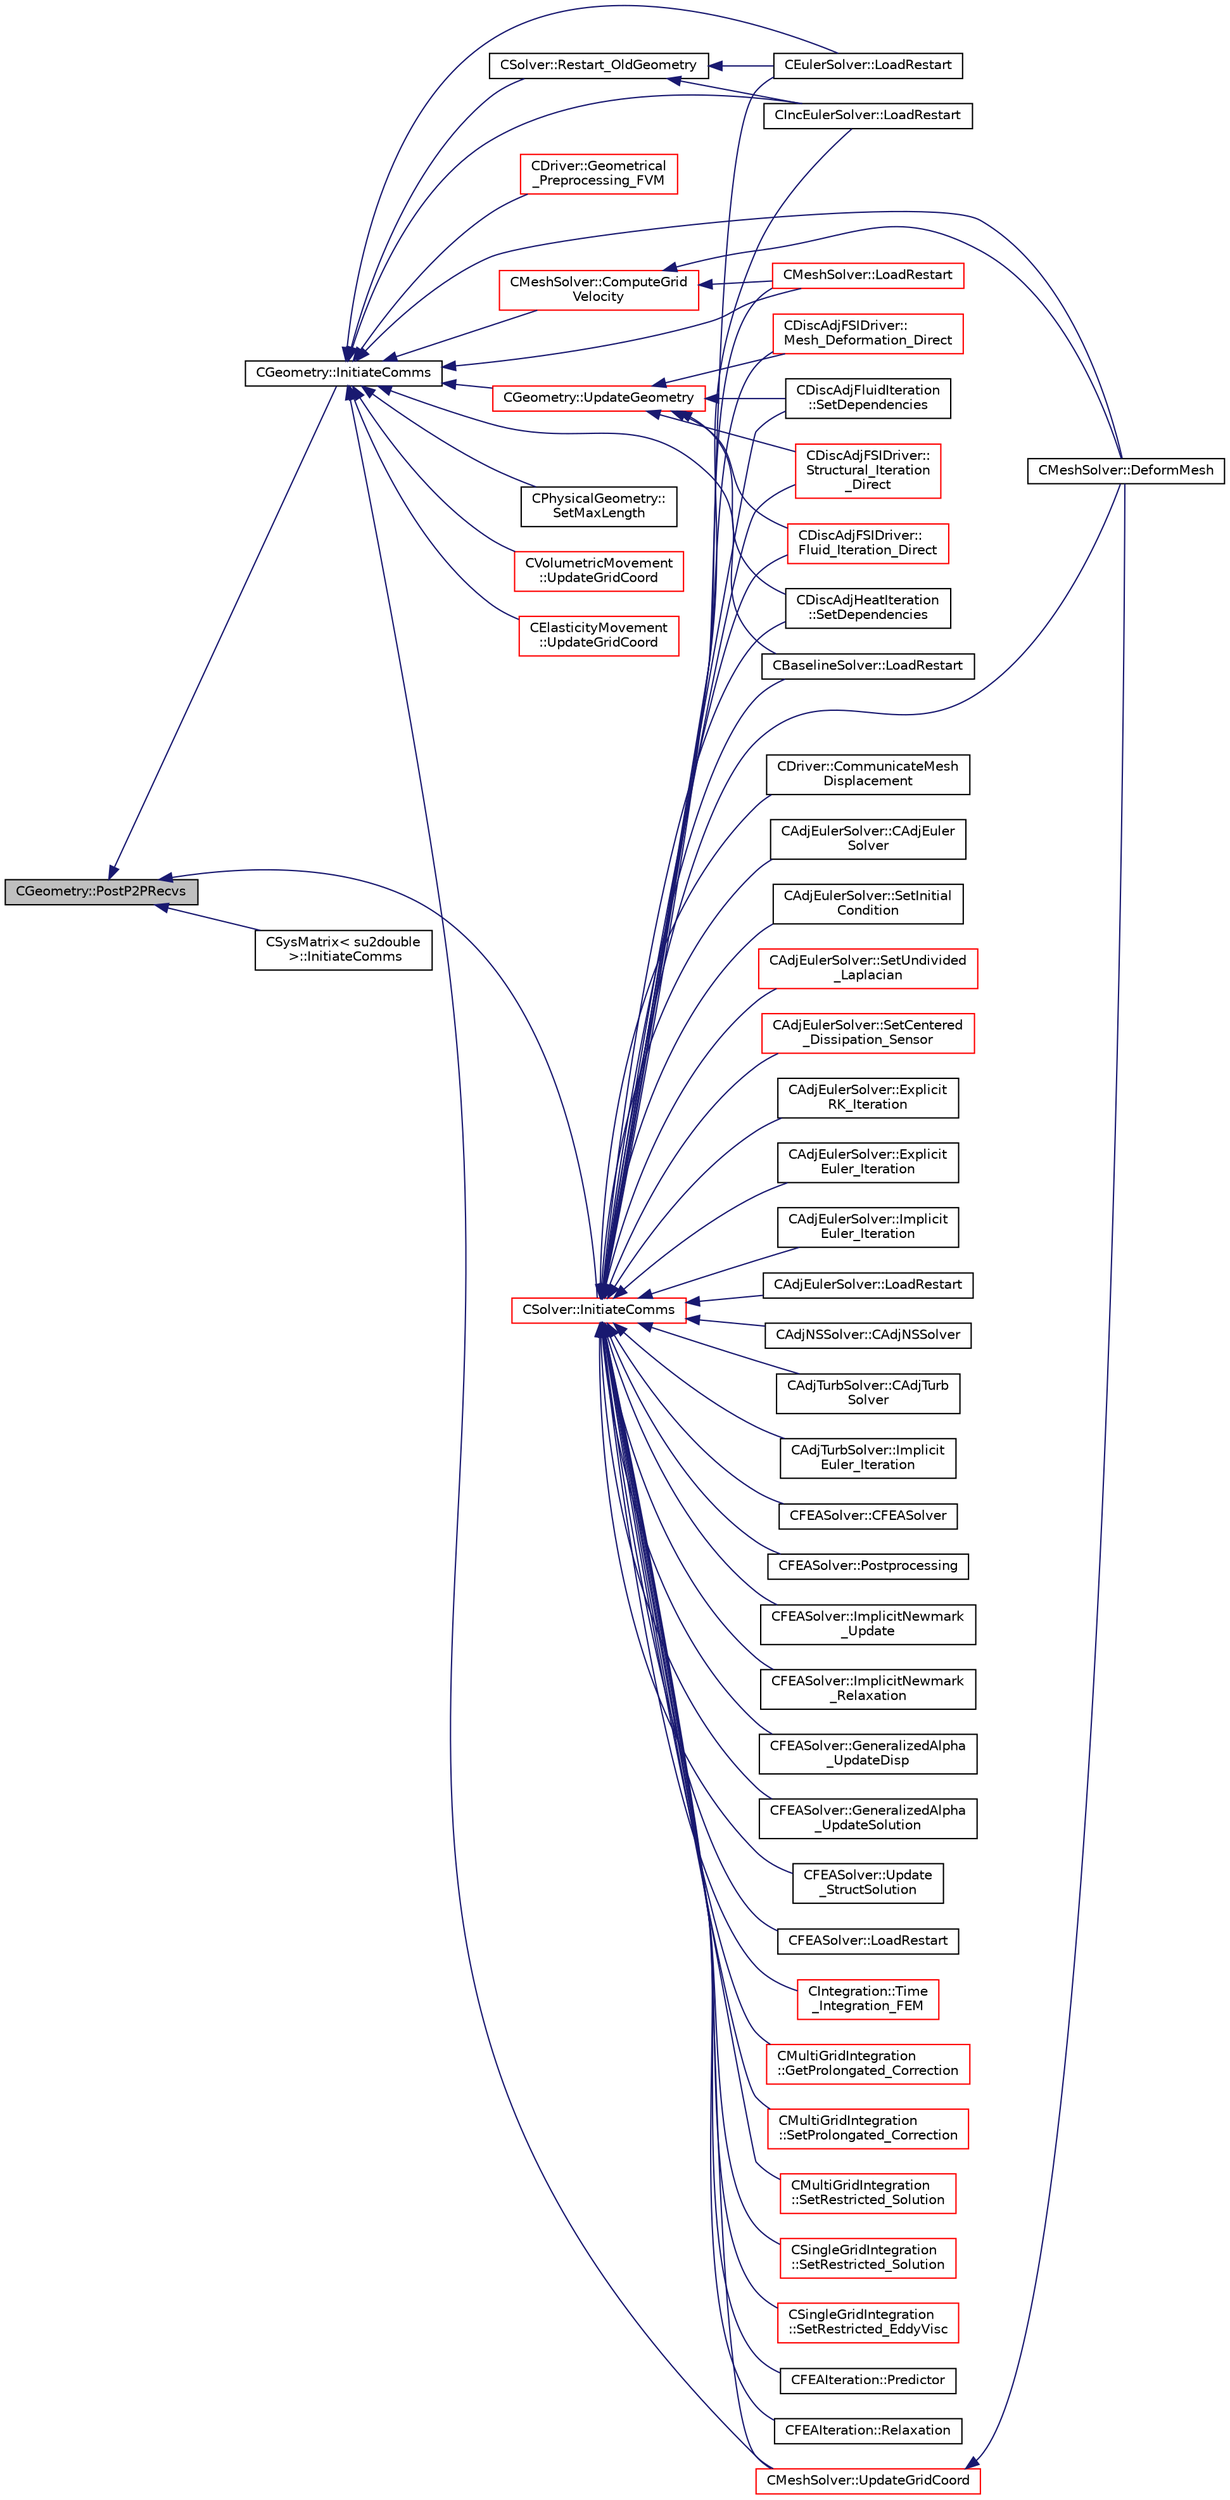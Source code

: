 digraph "CGeometry::PostP2PRecvs"
{
  edge [fontname="Helvetica",fontsize="10",labelfontname="Helvetica",labelfontsize="10"];
  node [fontname="Helvetica",fontsize="10",shape=record];
  rankdir="LR";
  Node1887 [label="CGeometry::PostP2PRecvs",height=0.2,width=0.4,color="black", fillcolor="grey75", style="filled", fontcolor="black"];
  Node1887 -> Node1888 [dir="back",color="midnightblue",fontsize="10",style="solid",fontname="Helvetica"];
  Node1888 [label="CGeometry::InitiateComms",height=0.2,width=0.4,color="black", fillcolor="white", style="filled",URL="$class_c_geometry.html#aade184b0616ad6d83a721f1b17473df3",tooltip="Routine to load a geometric quantity into the data structures for MPI point-to-point communication an..."];
  Node1888 -> Node1889 [dir="back",color="midnightblue",fontsize="10",style="solid",fontname="Helvetica"];
  Node1889 [label="CGeometry::UpdateGeometry",height=0.2,width=0.4,color="red", fillcolor="white", style="filled",URL="$class_c_geometry.html#a19a4ef04ee51e37dc80cebf429e71a55",tooltip="Update the multi-grid structure and the wall-distance. "];
  Node1889 -> Node1892 [dir="back",color="midnightblue",fontsize="10",style="solid",fontname="Helvetica"];
  Node1892 [label="CDiscAdjFSIDriver::\lFluid_Iteration_Direct",height=0.2,width=0.4,color="red", fillcolor="white", style="filled",URL="$class_c_disc_adj_f_s_i_driver.html#aade7f9d8b7f7f1ddccfdc62d3b1fdaa8",tooltip="Run a direct flow iteration. "];
  Node1889 -> Node1897 [dir="back",color="midnightblue",fontsize="10",style="solid",fontname="Helvetica"];
  Node1897 [label="CDiscAdjFSIDriver::\lStructural_Iteration\l_Direct",height=0.2,width=0.4,color="red", fillcolor="white", style="filled",URL="$class_c_disc_adj_f_s_i_driver.html#aef8192d6dd5451f1e496e9847c2c5c65",tooltip="Run a direct structural iteration. "];
  Node1889 -> Node1898 [dir="back",color="midnightblue",fontsize="10",style="solid",fontname="Helvetica"];
  Node1898 [label="CDiscAdjFSIDriver::\lMesh_Deformation_Direct",height=0.2,width=0.4,color="red", fillcolor="white", style="filled",URL="$class_c_disc_adj_f_s_i_driver.html#ad683500d6b3773af342165b1b18f5c59",tooltip="Run a direct mesh deformation. "];
  Node1889 -> Node1899 [dir="back",color="midnightblue",fontsize="10",style="solid",fontname="Helvetica"];
  Node1899 [label="CDiscAdjFluidIteration\l::SetDependencies",height=0.2,width=0.4,color="black", fillcolor="white", style="filled",URL="$class_c_disc_adj_fluid_iteration.html#aad302b77466b001d380ca8766ba8d85c",tooltip="Compute necessary variables that depend on the conservative variables or the mesh node positions (e..."];
  Node1889 -> Node1900 [dir="back",color="midnightblue",fontsize="10",style="solid",fontname="Helvetica"];
  Node1900 [label="CDiscAdjHeatIteration\l::SetDependencies",height=0.2,width=0.4,color="black", fillcolor="white", style="filled",URL="$class_c_disc_adj_heat_iteration.html#a8098b35364d0a2a7b1fa31850714e359",tooltip="Compute necessary variables that depend on the conservative variables or the mesh node positions (e..."];
  Node1888 -> Node1901 [dir="back",color="midnightblue",fontsize="10",style="solid",fontname="Helvetica"];
  Node1901 [label="CPhysicalGeometry::\lSetMaxLength",height=0.2,width=0.4,color="black", fillcolor="white", style="filled",URL="$class_c_physical_geometry.html#a2b4568d0c08c7035c9ad4b07c4561b2c",tooltip="Set the maximum cell-center to cell-center distance for CVs. "];
  Node1888 -> Node1902 [dir="back",color="midnightblue",fontsize="10",style="solid",fontname="Helvetica"];
  Node1902 [label="CVolumetricMovement\l::UpdateGridCoord",height=0.2,width=0.4,color="red", fillcolor="white", style="filled",URL="$class_c_volumetric_movement.html#aad474762b9f95bb5c867fe33fdb4efba",tooltip="Update the value of the coordinates after the grid movement. "];
  Node1888 -> Node1925 [dir="back",color="midnightblue",fontsize="10",style="solid",fontname="Helvetica"];
  Node1925 [label="CElasticityMovement\l::UpdateGridCoord",height=0.2,width=0.4,color="red", fillcolor="white", style="filled",URL="$class_c_elasticity_movement.html#ae7d22e0f0d88bdc3be317d46f90c52d7",tooltip="Update the value of the coordinates after the grid movement. "];
  Node1888 -> Node1927 [dir="back",color="midnightblue",fontsize="10",style="solid",fontname="Helvetica"];
  Node1927 [label="CDriver::Geometrical\l_Preprocessing_FVM",height=0.2,width=0.4,color="red", fillcolor="white", style="filled",URL="$class_c_driver.html#a2007d2233a2d935a90140499ec4822a4",tooltip="Geometrical_Preprocessing_FVM. "];
  Node1888 -> Node1929 [dir="back",color="midnightblue",fontsize="10",style="solid",fontname="Helvetica"];
  Node1929 [label="CEulerSolver::LoadRestart",height=0.2,width=0.4,color="black", fillcolor="white", style="filled",URL="$class_c_euler_solver.html#a463d0854ec9cfb4a277794df9329ebae",tooltip="Load a solution from a restart file. "];
  Node1888 -> Node1930 [dir="back",color="midnightblue",fontsize="10",style="solid",fontname="Helvetica"];
  Node1930 [label="CIncEulerSolver::LoadRestart",height=0.2,width=0.4,color="black", fillcolor="white", style="filled",URL="$class_c_inc_euler_solver.html#aa4c572590c60bbc0f3db269eb55ea12f",tooltip="Load a solution from a restart file. "];
  Node1888 -> Node1931 [dir="back",color="midnightblue",fontsize="10",style="solid",fontname="Helvetica"];
  Node1931 [label="CSolver::Restart_OldGeometry",height=0.2,width=0.4,color="black", fillcolor="white", style="filled",URL="$class_c_solver.html#a5a2c57500290322ac02752f98fa1f163",tooltip="Load the geometries at the previous time states n and nM1. "];
  Node1931 -> Node1929 [dir="back",color="midnightblue",fontsize="10",style="solid",fontname="Helvetica"];
  Node1931 -> Node1930 [dir="back",color="midnightblue",fontsize="10",style="solid",fontname="Helvetica"];
  Node1888 -> Node1932 [dir="back",color="midnightblue",fontsize="10",style="solid",fontname="Helvetica"];
  Node1932 [label="CBaselineSolver::LoadRestart",height=0.2,width=0.4,color="black", fillcolor="white", style="filled",URL="$class_c_baseline_solver.html#acb5f7a5211dcf8ba4337e9b251024553",tooltip="Load a solution from a restart file. "];
  Node1888 -> Node1933 [dir="back",color="midnightblue",fontsize="10",style="solid",fontname="Helvetica"];
  Node1933 [label="CMeshSolver::DeformMesh",height=0.2,width=0.4,color="black", fillcolor="white", style="filled",URL="$class_c_mesh_solver.html#a9f95488da182ba844e5ea3cd0d613399",tooltip="Grid deformation using the linear elasticity equations. "];
  Node1888 -> Node1934 [dir="back",color="midnightblue",fontsize="10",style="solid",fontname="Helvetica"];
  Node1934 [label="CMeshSolver::UpdateGridCoord",height=0.2,width=0.4,color="red", fillcolor="white", style="filled",URL="$class_c_mesh_solver.html#a2bec69d4296fc697955ebfff9d899971",tooltip="Update the value of the coordinates after the grid movement. "];
  Node1934 -> Node1933 [dir="back",color="midnightblue",fontsize="10",style="solid",fontname="Helvetica"];
  Node1888 -> Node1936 [dir="back",color="midnightblue",fontsize="10",style="solid",fontname="Helvetica"];
  Node1936 [label="CMeshSolver::ComputeGrid\lVelocity",height=0.2,width=0.4,color="red", fillcolor="white", style="filled",URL="$class_c_mesh_solver.html#af8ed30c05a9adae36d8b41a88a53a448",tooltip="Compute the grid velocity form the displacements of the mesh. "];
  Node1936 -> Node1933 [dir="back",color="midnightblue",fontsize="10",style="solid",fontname="Helvetica"];
  Node1936 -> Node1937 [dir="back",color="midnightblue",fontsize="10",style="solid",fontname="Helvetica"];
  Node1937 [label="CMeshSolver::LoadRestart",height=0.2,width=0.4,color="red", fillcolor="white", style="filled",URL="$class_c_mesh_solver.html#a158c64de91317d7570e7192493fe0a19",tooltip="Load a solution from a restart file. "];
  Node1888 -> Node1937 [dir="back",color="midnightblue",fontsize="10",style="solid",fontname="Helvetica"];
  Node1887 -> Node1938 [dir="back",color="midnightblue",fontsize="10",style="solid",fontname="Helvetica"];
  Node1938 [label="CSysMatrix\< su2double\l \>::InitiateComms",height=0.2,width=0.4,color="black", fillcolor="white", style="filled",URL="$class_c_sys_matrix.html#aadd2cefab1eb2049ad6af5a895d3ec17",tooltip="Routine to load a vector quantity into the data structures for MPI point-to-point communication and t..."];
  Node1887 -> Node1939 [dir="back",color="midnightblue",fontsize="10",style="solid",fontname="Helvetica"];
  Node1939 [label="CSolver::InitiateComms",height=0.2,width=0.4,color="red", fillcolor="white", style="filled",URL="$class_c_solver.html#a68ef94bc50683bd1f1d750b4a8cb7351",tooltip="Routine to load a solver quantity into the data structures for MPI point-to-point communication and t..."];
  Node1939 -> Node1892 [dir="back",color="midnightblue",fontsize="10",style="solid",fontname="Helvetica"];
  Node1939 -> Node1897 [dir="back",color="midnightblue",fontsize="10",style="solid",fontname="Helvetica"];
  Node1939 -> Node1898 [dir="back",color="midnightblue",fontsize="10",style="solid",fontname="Helvetica"];
  Node1939 -> Node1940 [dir="back",color="midnightblue",fontsize="10",style="solid",fontname="Helvetica"];
  Node1940 [label="CIntegration::Time\l_Integration_FEM",height=0.2,width=0.4,color="red", fillcolor="white", style="filled",URL="$class_c_integration.html#a4ac7acdec8fdf941a4efc90b3f82a68c",tooltip="Do the time integration (explicit or implicit) of the numerical system on a FEM framework. "];
  Node1939 -> Node1942 [dir="back",color="midnightblue",fontsize="10",style="solid",fontname="Helvetica"];
  Node1942 [label="CMultiGridIntegration\l::GetProlongated_Correction",height=0.2,width=0.4,color="red", fillcolor="white", style="filled",URL="$class_c_multi_grid_integration.html#a29bf9a6e27f43e6b71704d05105a648d",tooltip="Compute the fine grid correction from the coarse solution. "];
  Node1939 -> Node1945 [dir="back",color="midnightblue",fontsize="10",style="solid",fontname="Helvetica"];
  Node1945 [label="CMultiGridIntegration\l::SetProlongated_Correction",height=0.2,width=0.4,color="red", fillcolor="white", style="filled",URL="$class_c_multi_grid_integration.html#a5d0d450972f5c004596b3f0abdae3015",tooltip="Set the value of the corrected fine grid solution. "];
  Node1939 -> Node1946 [dir="back",color="midnightblue",fontsize="10",style="solid",fontname="Helvetica"];
  Node1946 [label="CMultiGridIntegration\l::SetRestricted_Solution",height=0.2,width=0.4,color="red", fillcolor="white", style="filled",URL="$class_c_multi_grid_integration.html#a57c0f097c58c1d36ef8156b91350fd60",tooltip="Restrict solution from fine grid to a coarse grid. "];
  Node1939 -> Node1947 [dir="back",color="midnightblue",fontsize="10",style="solid",fontname="Helvetica"];
  Node1947 [label="CSingleGridIntegration\l::SetRestricted_Solution",height=0.2,width=0.4,color="red", fillcolor="white", style="filled",URL="$class_c_single_grid_integration.html#a035bbc4f261b680a4a651aa0af69437b",tooltip="Restrict solution from fine grid to a coarse grid. "];
  Node1939 -> Node1949 [dir="back",color="midnightblue",fontsize="10",style="solid",fontname="Helvetica"];
  Node1949 [label="CSingleGridIntegration\l::SetRestricted_EddyVisc",height=0.2,width=0.4,color="red", fillcolor="white", style="filled",URL="$class_c_single_grid_integration.html#ae875067fdaf103c36391ea21343e1731",tooltip="Restrict solution from fine grid to a coarse grid. "];
  Node1939 -> Node1950 [dir="back",color="midnightblue",fontsize="10",style="solid",fontname="Helvetica"];
  Node1950 [label="CFEAIteration::Predictor",height=0.2,width=0.4,color="black", fillcolor="white", style="filled",URL="$class_c_f_e_a_iteration.html#a00a378c1b0d9b95b250e208bcf1f420e",tooltip="Predictor. "];
  Node1939 -> Node1951 [dir="back",color="midnightblue",fontsize="10",style="solid",fontname="Helvetica"];
  Node1951 [label="CFEAIteration::Relaxation",height=0.2,width=0.4,color="black", fillcolor="white", style="filled",URL="$class_c_f_e_a_iteration.html#a840bd377c7050c57cb5f81799669b59f",tooltip="Relaxation. "];
  Node1939 -> Node1899 [dir="back",color="midnightblue",fontsize="10",style="solid",fontname="Helvetica"];
  Node1939 -> Node1900 [dir="back",color="midnightblue",fontsize="10",style="solid",fontname="Helvetica"];
  Node1939 -> Node1952 [dir="back",color="midnightblue",fontsize="10",style="solid",fontname="Helvetica"];
  Node1952 [label="CDriver::CommunicateMesh\lDisplacement",height=0.2,width=0.4,color="black", fillcolor="white", style="filled",URL="$class_c_driver.html#ab7774dbeec50826a830714585aa45740",tooltip="Communicate the boundary mesh displacements in a python call. "];
  Node1939 -> Node1953 [dir="back",color="midnightblue",fontsize="10",style="solid",fontname="Helvetica"];
  Node1953 [label="CAdjEulerSolver::CAdjEuler\lSolver",height=0.2,width=0.4,color="black", fillcolor="white", style="filled",URL="$class_c_adj_euler_solver.html#a0a739888df9436d4707665d152a7af1a"];
  Node1939 -> Node1954 [dir="back",color="midnightblue",fontsize="10",style="solid",fontname="Helvetica"];
  Node1954 [label="CAdjEulerSolver::SetInitial\lCondition",height=0.2,width=0.4,color="black", fillcolor="white", style="filled",URL="$class_c_adj_euler_solver.html#a9b83036ab8c37a1b24350704dcfeaeb3",tooltip="Set the initial condition for the Euler Equations. "];
  Node1939 -> Node1955 [dir="back",color="midnightblue",fontsize="10",style="solid",fontname="Helvetica"];
  Node1955 [label="CAdjEulerSolver::SetUndivided\l_Laplacian",height=0.2,width=0.4,color="red", fillcolor="white", style="filled",URL="$class_c_adj_euler_solver.html#a1872318f659d74b4e12d669095ee57b5",tooltip="Compute the undivided laplacian for the adjoint solution. "];
  Node1939 -> Node1958 [dir="back",color="midnightblue",fontsize="10",style="solid",fontname="Helvetica"];
  Node1958 [label="CAdjEulerSolver::SetCentered\l_Dissipation_Sensor",height=0.2,width=0.4,color="red", fillcolor="white", style="filled",URL="$class_c_adj_euler_solver.html#af1b72ed76900f821d2f51942cb4252db",tooltip="Compute the sensor for higher order dissipation control in rotating problems. "];
  Node1939 -> Node1959 [dir="back",color="midnightblue",fontsize="10",style="solid",fontname="Helvetica"];
  Node1959 [label="CAdjEulerSolver::Explicit\lRK_Iteration",height=0.2,width=0.4,color="black", fillcolor="white", style="filled",URL="$class_c_adj_euler_solver.html#a83de159f4bd062c776f07d087414a9cf",tooltip="Update the solution using a Runge-Kutta strategy. "];
  Node1939 -> Node1960 [dir="back",color="midnightblue",fontsize="10",style="solid",fontname="Helvetica"];
  Node1960 [label="CAdjEulerSolver::Explicit\lEuler_Iteration",height=0.2,width=0.4,color="black", fillcolor="white", style="filled",URL="$class_c_adj_euler_solver.html#a2863f1ed56105b595204ac31b3dab66b",tooltip="Update the solution using a explicit Euler scheme. "];
  Node1939 -> Node1961 [dir="back",color="midnightblue",fontsize="10",style="solid",fontname="Helvetica"];
  Node1961 [label="CAdjEulerSolver::Implicit\lEuler_Iteration",height=0.2,width=0.4,color="black", fillcolor="white", style="filled",URL="$class_c_adj_euler_solver.html#af64f459bce9498b1d19d8a645d0bc2c3",tooltip="Update the solution using an implicit solver. "];
  Node1939 -> Node1962 [dir="back",color="midnightblue",fontsize="10",style="solid",fontname="Helvetica"];
  Node1962 [label="CAdjEulerSolver::LoadRestart",height=0.2,width=0.4,color="black", fillcolor="white", style="filled",URL="$class_c_adj_euler_solver.html#acaf1ae2d6c07b492ab1eeca389881731",tooltip="Load a solution from a restart file. "];
  Node1939 -> Node1963 [dir="back",color="midnightblue",fontsize="10",style="solid",fontname="Helvetica"];
  Node1963 [label="CAdjNSSolver::CAdjNSSolver",height=0.2,width=0.4,color="black", fillcolor="white", style="filled",URL="$class_c_adj_n_s_solver.html#a323f1dc7c0b9fe00d1911eeeea365d46"];
  Node1939 -> Node1964 [dir="back",color="midnightblue",fontsize="10",style="solid",fontname="Helvetica"];
  Node1964 [label="CAdjTurbSolver::CAdjTurb\lSolver",height=0.2,width=0.4,color="black", fillcolor="white", style="filled",URL="$class_c_adj_turb_solver.html#a621bdae0b081f25a67425cc037cd90a2"];
  Node1939 -> Node1965 [dir="back",color="midnightblue",fontsize="10",style="solid",fontname="Helvetica"];
  Node1965 [label="CAdjTurbSolver::Implicit\lEuler_Iteration",height=0.2,width=0.4,color="black", fillcolor="white", style="filled",URL="$class_c_adj_turb_solver.html#a2c2657818c6ecfb7984c70bf079accd3",tooltip="Update the solution using an implicit solver. "];
  Node1939 -> Node1966 [dir="back",color="midnightblue",fontsize="10",style="solid",fontname="Helvetica"];
  Node1966 [label="CFEASolver::CFEASolver",height=0.2,width=0.4,color="black", fillcolor="white", style="filled",URL="$class_c_f_e_a_solver.html#a1d4c7d17d9c7143d3079fc78fae1599d"];
  Node1939 -> Node1967 [dir="back",color="midnightblue",fontsize="10",style="solid",fontname="Helvetica"];
  Node1967 [label="CFEASolver::Postprocessing",height=0.2,width=0.4,color="black", fillcolor="white", style="filled",URL="$class_c_f_e_a_solver.html#a582bf776db03d18a985936fff4c16644",tooltip="Postprocessing. "];
  Node1939 -> Node1968 [dir="back",color="midnightblue",fontsize="10",style="solid",fontname="Helvetica"];
  Node1968 [label="CFEASolver::ImplicitNewmark\l_Update",height=0.2,width=0.4,color="black", fillcolor="white", style="filled",URL="$class_c_f_e_a_solver.html#ae2afb9595361d9ead55f76ae5d89df02",tooltip="Update the solution using an implicit Newmark solver. "];
  Node1939 -> Node1969 [dir="back",color="midnightblue",fontsize="10",style="solid",fontname="Helvetica"];
  Node1969 [label="CFEASolver::ImplicitNewmark\l_Relaxation",height=0.2,width=0.4,color="black", fillcolor="white", style="filled",URL="$class_c_f_e_a_solver.html#afc818eebdc8cd168090a1abd5764425f",tooltip="A virtual member. "];
  Node1939 -> Node1970 [dir="back",color="midnightblue",fontsize="10",style="solid",fontname="Helvetica"];
  Node1970 [label="CFEASolver::GeneralizedAlpha\l_UpdateDisp",height=0.2,width=0.4,color="black", fillcolor="white", style="filled",URL="$class_c_f_e_a_solver.html#afe622d2f1e07a01baeaebc52cb7fcd45",tooltip="Update the solution using an implicit Generalized Alpha solver. "];
  Node1939 -> Node1971 [dir="back",color="midnightblue",fontsize="10",style="solid",fontname="Helvetica"];
  Node1971 [label="CFEASolver::GeneralizedAlpha\l_UpdateSolution",height=0.2,width=0.4,color="black", fillcolor="white", style="filled",URL="$class_c_f_e_a_solver.html#ae2bac89cd2c2b5c052f21b1815ce0348",tooltip="Update the solution using an implicit Generalized Alpha solver. "];
  Node1939 -> Node1972 [dir="back",color="midnightblue",fontsize="10",style="solid",fontname="Helvetica"];
  Node1972 [label="CFEASolver::Update\l_StructSolution",height=0.2,width=0.4,color="black", fillcolor="white", style="filled",URL="$class_c_f_e_a_solver.html#a564968575d62fc76612e8be5804652bd",tooltip="Aitken&#39;s relaxation of the solution. "];
  Node1939 -> Node1973 [dir="back",color="midnightblue",fontsize="10",style="solid",fontname="Helvetica"];
  Node1973 [label="CFEASolver::LoadRestart",height=0.2,width=0.4,color="black", fillcolor="white", style="filled",URL="$class_c_f_e_a_solver.html#a5f70ded742a6204f439628d029ac294a",tooltip="Load a solution from a restart file. "];
  Node1939 -> Node1929 [dir="back",color="midnightblue",fontsize="10",style="solid",fontname="Helvetica"];
  Node1939 -> Node1930 [dir="back",color="midnightblue",fontsize="10",style="solid",fontname="Helvetica"];
  Node1939 -> Node1932 [dir="back",color="midnightblue",fontsize="10",style="solid",fontname="Helvetica"];
  Node1939 -> Node1933 [dir="back",color="midnightblue",fontsize="10",style="solid",fontname="Helvetica"];
  Node1939 -> Node1934 [dir="back",color="midnightblue",fontsize="10",style="solid",fontname="Helvetica"];
  Node1939 -> Node1937 [dir="back",color="midnightblue",fontsize="10",style="solid",fontname="Helvetica"];
}
